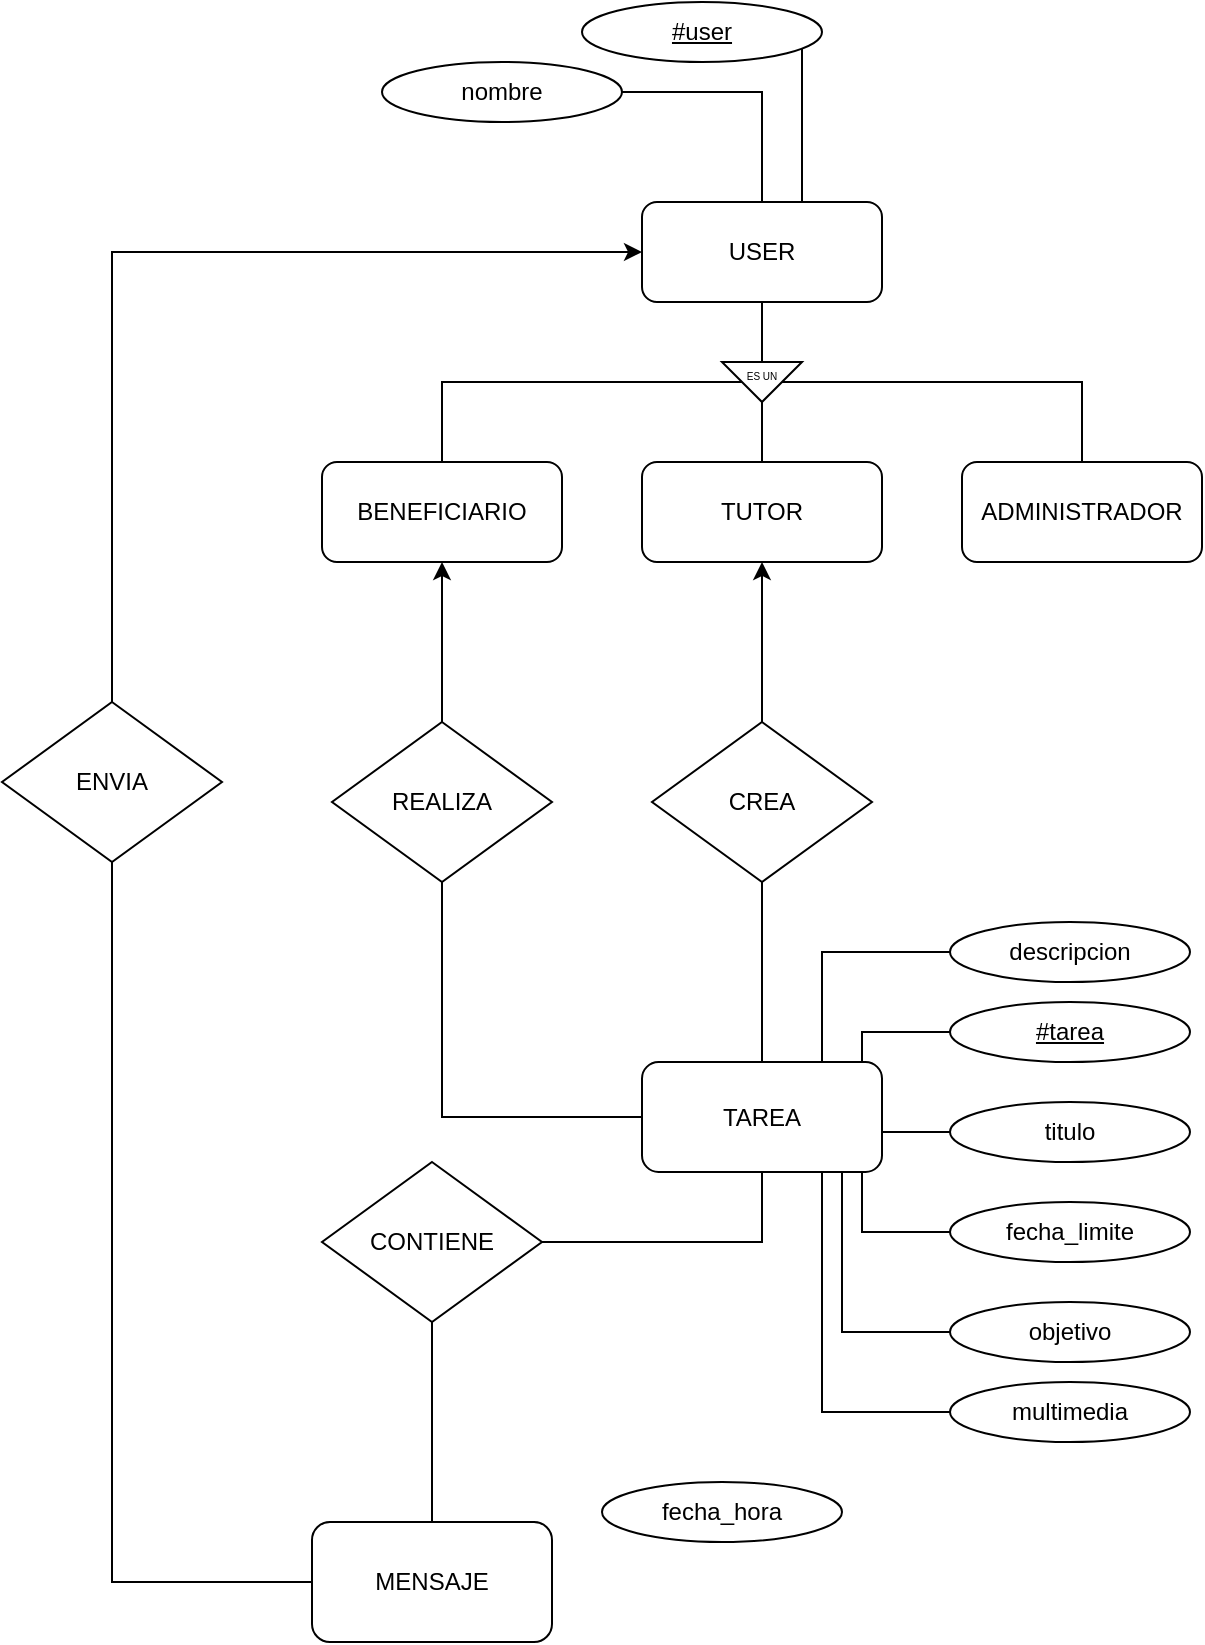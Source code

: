 <mxfile version="13.8.0" type="device"><diagram id="srX8H0hfHuqrVCCcwsg5" name="Page-1"><mxGraphModel dx="2500" dy="981" grid="1" gridSize="10" guides="1" tooltips="1" connect="1" arrows="1" fold="1" page="1" pageScale="1" pageWidth="827" pageHeight="1169" math="0" shadow="0"><root><mxCell id="0"/><mxCell id="1" parent="0"/><mxCell id="dkA8j1CzUXAlIXojs1Fy-44" style="edgeStyle=orthogonalEdgeStyle;rounded=0;orthogonalLoop=1;jettySize=auto;html=1;entryX=0.5;entryY=0;entryDx=0;entryDy=0;startArrow=classic;startFill=1;endArrow=none;endFill=0;" edge="1" parent="1" source="dkA8j1CzUXAlIXojs1Fy-1" target="dkA8j1CzUXAlIXojs1Fy-43"><mxGeometry relative="1" as="geometry"/></mxCell><mxCell id="dkA8j1CzUXAlIXojs1Fy-1" value="USER" style="rounded=1;whiteSpace=wrap;html=1;" vertex="1" parent="1"><mxGeometry x="200" y="120" width="120" height="50" as="geometry"/></mxCell><mxCell id="dkA8j1CzUXAlIXojs1Fy-13" style="edgeStyle=orthogonalEdgeStyle;rounded=0;orthogonalLoop=1;jettySize=auto;html=1;startArrow=none;startFill=0;endArrow=none;endFill=0;" edge="1" parent="1" source="dkA8j1CzUXAlIXojs1Fy-2" target="dkA8j1CzUXAlIXojs1Fy-12"><mxGeometry relative="1" as="geometry"/></mxCell><mxCell id="dkA8j1CzUXAlIXojs1Fy-36" style="edgeStyle=orthogonalEdgeStyle;rounded=0;orthogonalLoop=1;jettySize=auto;html=1;entryX=1;entryY=0.5;entryDx=0;entryDy=0;startArrow=none;startFill=0;endArrow=none;endFill=0;" edge="1" parent="1" source="dkA8j1CzUXAlIXojs1Fy-2" target="dkA8j1CzUXAlIXojs1Fy-35"><mxGeometry relative="1" as="geometry"><Array as="points"><mxPoint x="260" y="640"/></Array></mxGeometry></mxCell><mxCell id="dkA8j1CzUXAlIXojs1Fy-2" value="TAREA" style="rounded=1;whiteSpace=wrap;html=1;" vertex="1" parent="1"><mxGeometry x="200" y="550" width="120" height="55" as="geometry"/></mxCell><mxCell id="dkA8j1CzUXAlIXojs1Fy-8" style="edgeStyle=orthogonalEdgeStyle;rounded=0;orthogonalLoop=1;jettySize=auto;html=1;endArrow=none;endFill=0;" edge="1" parent="1" source="dkA8j1CzUXAlIXojs1Fy-3" target="dkA8j1CzUXAlIXojs1Fy-1"><mxGeometry relative="1" as="geometry"><Array as="points"><mxPoint x="420" y="210"/><mxPoint x="260" y="210"/></Array></mxGeometry></mxCell><mxCell id="dkA8j1CzUXAlIXojs1Fy-3" value="ADMINISTRADOR" style="rounded=1;whiteSpace=wrap;html=1;" vertex="1" parent="1"><mxGeometry x="360" y="250" width="120" height="50" as="geometry"/></mxCell><mxCell id="dkA8j1CzUXAlIXojs1Fy-7" style="edgeStyle=orthogonalEdgeStyle;rounded=0;orthogonalLoop=1;jettySize=auto;html=1;endArrow=none;endFill=0;" edge="1" parent="1" source="dkA8j1CzUXAlIXojs1Fy-4" target="dkA8j1CzUXAlIXojs1Fy-1"><mxGeometry relative="1" as="geometry"><Array as="points"><mxPoint x="260" y="230"/><mxPoint x="260" y="230"/></Array></mxGeometry></mxCell><mxCell id="dkA8j1CzUXAlIXojs1Fy-10" style="edgeStyle=orthogonalEdgeStyle;rounded=0;orthogonalLoop=1;jettySize=auto;html=1;endArrow=none;endFill=0;startArrow=classic;startFill=1;" edge="1" parent="1" source="dkA8j1CzUXAlIXojs1Fy-4" target="dkA8j1CzUXAlIXojs1Fy-9"><mxGeometry relative="1" as="geometry"/></mxCell><mxCell id="dkA8j1CzUXAlIXojs1Fy-4" value="TUTOR" style="rounded=1;whiteSpace=wrap;html=1;" vertex="1" parent="1"><mxGeometry x="200" y="250" width="120" height="50" as="geometry"/></mxCell><mxCell id="dkA8j1CzUXAlIXojs1Fy-6" style="edgeStyle=orthogonalEdgeStyle;rounded=0;orthogonalLoop=1;jettySize=auto;html=1;endArrow=none;endFill=0;" edge="1" parent="1" source="dkA8j1CzUXAlIXojs1Fy-38" target="dkA8j1CzUXAlIXojs1Fy-1"><mxGeometry relative="1" as="geometry"><Array as="points"><mxPoint x="260" y="210"/></Array></mxGeometry></mxCell><mxCell id="dkA8j1CzUXAlIXojs1Fy-5" value="BENEFICIARIO" style="rounded=1;whiteSpace=wrap;html=1;" vertex="1" parent="1"><mxGeometry x="40" y="250" width="120" height="50" as="geometry"/></mxCell><mxCell id="dkA8j1CzUXAlIXojs1Fy-11" style="edgeStyle=orthogonalEdgeStyle;rounded=0;orthogonalLoop=1;jettySize=auto;html=1;endArrow=none;endFill=0;" edge="1" parent="1" source="dkA8j1CzUXAlIXojs1Fy-9" target="dkA8j1CzUXAlIXojs1Fy-2"><mxGeometry relative="1" as="geometry"/></mxCell><mxCell id="dkA8j1CzUXAlIXojs1Fy-9" value="CREA" style="rhombus;whiteSpace=wrap;html=1;" vertex="1" parent="1"><mxGeometry x="205" y="380" width="110" height="80" as="geometry"/></mxCell><mxCell id="dkA8j1CzUXAlIXojs1Fy-14" style="edgeStyle=orthogonalEdgeStyle;rounded=0;orthogonalLoop=1;jettySize=auto;html=1;startArrow=none;startFill=0;endArrow=classic;endFill=1;" edge="1" parent="1" source="dkA8j1CzUXAlIXojs1Fy-12" target="dkA8j1CzUXAlIXojs1Fy-5"><mxGeometry relative="1" as="geometry"/></mxCell><mxCell id="dkA8j1CzUXAlIXojs1Fy-12" value="REALIZA" style="rhombus;whiteSpace=wrap;html=1;" vertex="1" parent="1"><mxGeometry x="45" y="380" width="110" height="80" as="geometry"/></mxCell><mxCell id="dkA8j1CzUXAlIXojs1Fy-18" style="edgeStyle=orthogonalEdgeStyle;rounded=0;orthogonalLoop=1;jettySize=auto;html=1;startArrow=none;startFill=0;endArrow=none;endFill=0;" edge="1" parent="1" source="dkA8j1CzUXAlIXojs1Fy-15" target="dkA8j1CzUXAlIXojs1Fy-1"><mxGeometry relative="1" as="geometry"/></mxCell><mxCell id="dkA8j1CzUXAlIXojs1Fy-15" value="nombre" style="ellipse;whiteSpace=wrap;html=1;" vertex="1" parent="1"><mxGeometry x="70" y="50" width="120" height="30" as="geometry"/></mxCell><mxCell id="dkA8j1CzUXAlIXojs1Fy-19" style="edgeStyle=orthogonalEdgeStyle;rounded=0;orthogonalLoop=1;jettySize=auto;html=1;startArrow=none;startFill=0;endArrow=none;endFill=0;" edge="1" parent="1" source="dkA8j1CzUXAlIXojs1Fy-16" target="dkA8j1CzUXAlIXojs1Fy-1"><mxGeometry relative="1" as="geometry"><Array as="points"><mxPoint x="280" y="110"/><mxPoint x="280" y="110"/></Array></mxGeometry></mxCell><mxCell id="dkA8j1CzUXAlIXojs1Fy-16" value="&lt;u&gt;#user&lt;/u&gt;" style="ellipse;whiteSpace=wrap;html=1;" vertex="1" parent="1"><mxGeometry x="170" y="20" width="120" height="30" as="geometry"/></mxCell><mxCell id="dkA8j1CzUXAlIXojs1Fy-27" style="edgeStyle=orthogonalEdgeStyle;rounded=0;orthogonalLoop=1;jettySize=auto;html=1;startArrow=none;startFill=0;endArrow=none;endFill=0;" edge="1" parent="1" source="dkA8j1CzUXAlIXojs1Fy-17" target="dkA8j1CzUXAlIXojs1Fy-2"><mxGeometry relative="1" as="geometry"><Array as="points"><mxPoint x="310" y="535"/></Array></mxGeometry></mxCell><mxCell id="dkA8j1CzUXAlIXojs1Fy-17" value="&lt;u&gt;#tarea&lt;/u&gt;" style="ellipse;whiteSpace=wrap;html=1;" vertex="1" parent="1"><mxGeometry x="354" y="520" width="120" height="30" as="geometry"/></mxCell><mxCell id="dkA8j1CzUXAlIXojs1Fy-28" style="edgeStyle=orthogonalEdgeStyle;rounded=0;orthogonalLoop=1;jettySize=auto;html=1;startArrow=none;startFill=0;endArrow=none;endFill=0;" edge="1" parent="1" source="dkA8j1CzUXAlIXojs1Fy-20" target="dkA8j1CzUXAlIXojs1Fy-2"><mxGeometry relative="1" as="geometry"><Array as="points"><mxPoint x="330" y="585"/><mxPoint x="330" y="585"/></Array></mxGeometry></mxCell><mxCell id="dkA8j1CzUXAlIXojs1Fy-20" value="titulo" style="ellipse;whiteSpace=wrap;html=1;" vertex="1" parent="1"><mxGeometry x="354" y="570" width="120" height="30" as="geometry"/></mxCell><mxCell id="dkA8j1CzUXAlIXojs1Fy-29" style="edgeStyle=orthogonalEdgeStyle;rounded=0;orthogonalLoop=1;jettySize=auto;html=1;startArrow=none;startFill=0;endArrow=none;endFill=0;" edge="1" parent="1" source="dkA8j1CzUXAlIXojs1Fy-21" target="dkA8j1CzUXAlIXojs1Fy-2"><mxGeometry relative="1" as="geometry"><Array as="points"><mxPoint x="310" y="635"/></Array></mxGeometry></mxCell><mxCell id="dkA8j1CzUXAlIXojs1Fy-21" value="fecha_limite" style="ellipse;whiteSpace=wrap;html=1;" vertex="1" parent="1"><mxGeometry x="354" y="620" width="120" height="30" as="geometry"/></mxCell><mxCell id="dkA8j1CzUXAlIXojs1Fy-30" style="edgeStyle=orthogonalEdgeStyle;rounded=0;orthogonalLoop=1;jettySize=auto;html=1;startArrow=none;startFill=0;endArrow=none;endFill=0;" edge="1" parent="1" source="dkA8j1CzUXAlIXojs1Fy-22" target="dkA8j1CzUXAlIXojs1Fy-2"><mxGeometry relative="1" as="geometry"><Array as="points"><mxPoint x="300" y="685"/></Array></mxGeometry></mxCell><mxCell id="dkA8j1CzUXAlIXojs1Fy-22" value="objetivo" style="ellipse;whiteSpace=wrap;html=1;" vertex="1" parent="1"><mxGeometry x="354" y="670" width="120" height="30" as="geometry"/></mxCell><mxCell id="dkA8j1CzUXAlIXojs1Fy-25" style="edgeStyle=orthogonalEdgeStyle;rounded=0;orthogonalLoop=1;jettySize=auto;html=1;startArrow=none;startFill=0;endArrow=none;endFill=0;" edge="1" parent="1" source="dkA8j1CzUXAlIXojs1Fy-24" target="dkA8j1CzUXAlIXojs1Fy-2"><mxGeometry relative="1" as="geometry"><Array as="points"><mxPoint x="290" y="660"/><mxPoint x="290" y="660"/></Array></mxGeometry></mxCell><mxCell id="dkA8j1CzUXAlIXojs1Fy-24" value="multimedia" style="ellipse;whiteSpace=wrap;html=1;" vertex="1" parent="1"><mxGeometry x="354" y="710" width="120" height="30" as="geometry"/></mxCell><mxCell id="dkA8j1CzUXAlIXojs1Fy-31" style="edgeStyle=orthogonalEdgeStyle;rounded=0;orthogonalLoop=1;jettySize=auto;html=1;startArrow=none;startFill=0;endArrow=none;endFill=0;" edge="1" parent="1" source="dkA8j1CzUXAlIXojs1Fy-26" target="dkA8j1CzUXAlIXojs1Fy-2"><mxGeometry relative="1" as="geometry"><mxPoint x="230" y="630" as="targetPoint"/><Array as="points"><mxPoint x="290" y="495"/></Array></mxGeometry></mxCell><mxCell id="dkA8j1CzUXAlIXojs1Fy-26" value="descripcion" style="ellipse;whiteSpace=wrap;html=1;" vertex="1" parent="1"><mxGeometry x="354" y="480" width="120" height="30" as="geometry"/></mxCell><mxCell id="dkA8j1CzUXAlIXojs1Fy-45" style="edgeStyle=orthogonalEdgeStyle;rounded=0;orthogonalLoop=1;jettySize=auto;html=1;startArrow=none;startFill=0;endArrow=none;endFill=0;" edge="1" parent="1" source="dkA8j1CzUXAlIXojs1Fy-33" target="dkA8j1CzUXAlIXojs1Fy-43"><mxGeometry relative="1" as="geometry"/></mxCell><mxCell id="dkA8j1CzUXAlIXojs1Fy-33" value="MENSAJE" style="rounded=1;whiteSpace=wrap;html=1;" vertex="1" parent="1"><mxGeometry x="35" y="780" width="120" height="60" as="geometry"/></mxCell><mxCell id="dkA8j1CzUXAlIXojs1Fy-37" style="edgeStyle=orthogonalEdgeStyle;rounded=0;orthogonalLoop=1;jettySize=auto;html=1;startArrow=none;startFill=0;endArrow=none;endFill=0;" edge="1" parent="1" source="dkA8j1CzUXAlIXojs1Fy-35" target="dkA8j1CzUXAlIXojs1Fy-33"><mxGeometry relative="1" as="geometry"/></mxCell><mxCell id="dkA8j1CzUXAlIXojs1Fy-35" value="CONTIENE" style="rhombus;whiteSpace=wrap;html=1;" vertex="1" parent="1"><mxGeometry x="40" y="600" width="110" height="80" as="geometry"/></mxCell><mxCell id="dkA8j1CzUXAlIXojs1Fy-39" style="edgeStyle=orthogonalEdgeStyle;rounded=0;orthogonalLoop=1;jettySize=auto;html=1;endArrow=none;endFill=0;entryX=1;entryY=0.5;entryDx=0;entryDy=0;" edge="1" parent="1" source="dkA8j1CzUXAlIXojs1Fy-5" target="dkA8j1CzUXAlIXojs1Fy-38"><mxGeometry relative="1" as="geometry"><mxPoint x="100" y="250" as="sourcePoint"/><mxPoint x="260" y="170" as="targetPoint"/><Array as="points"><mxPoint x="100" y="210"/></Array></mxGeometry></mxCell><mxCell id="dkA8j1CzUXAlIXojs1Fy-38" value="" style="triangle;whiteSpace=wrap;html=1;rotation=90;" vertex="1" parent="1"><mxGeometry x="250" y="190" width="20" height="40" as="geometry"/></mxCell><mxCell id="dkA8j1CzUXAlIXojs1Fy-40" value="&lt;font style=&quot;font-size: 5px&quot;&gt;ES UN&lt;/font&gt;" style="text;html=1;strokeColor=none;fillColor=none;align=center;verticalAlign=middle;whiteSpace=wrap;rounded=0;" vertex="1" parent="1"><mxGeometry x="245" y="200" width="30" height="10" as="geometry"/></mxCell><mxCell id="dkA8j1CzUXAlIXojs1Fy-41" value="fecha_hora" style="ellipse;whiteSpace=wrap;html=1;" vertex="1" parent="1"><mxGeometry x="180" y="760" width="120" height="30" as="geometry"/></mxCell><mxCell id="dkA8j1CzUXAlIXojs1Fy-43" value="ENVIA" style="rhombus;whiteSpace=wrap;html=1;" vertex="1" parent="1"><mxGeometry x="-120" y="370" width="110" height="80" as="geometry"/></mxCell></root></mxGraphModel></diagram></mxfile>